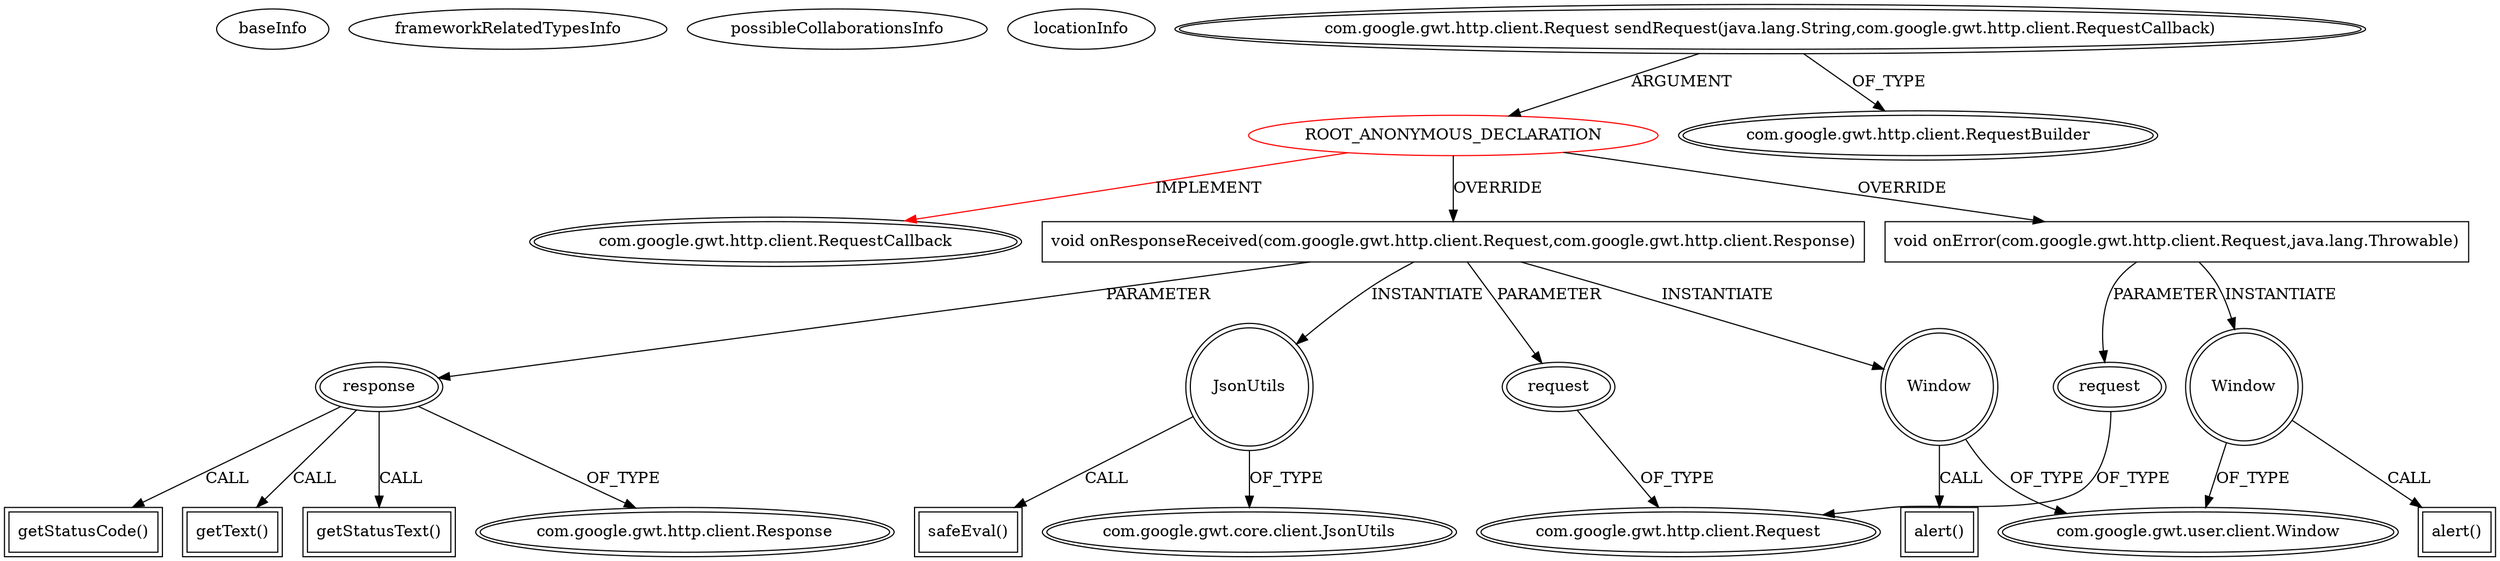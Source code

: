 digraph {
baseInfo[graphId=794,category="extension_graph",isAnonymous=true,possibleRelation=false]
frameworkRelatedTypesInfo[0="com.google.gwt.http.client.RequestCallback"]
possibleCollaborationsInfo[]
locationInfo[projectName="bahkified-Test",filePath="/bahkified-Test/Test-master/src/main/java/com/blargh/AanP/client/model/Item.java",contextSignature="void addItem(int,main.java.com.blargh.AanP.client.model.Item.ItemCallback)",graphId="794"]
0[label="ROOT_ANONYMOUS_DECLARATION",vertexType="ROOT_ANONYMOUS_DECLARATION",isFrameworkType=false,color=red]
1[label="com.google.gwt.http.client.RequestCallback",vertexType="FRAMEWORK_INTERFACE_TYPE",isFrameworkType=true,peripheries=2]
2[label="com.google.gwt.http.client.Request sendRequest(java.lang.String,com.google.gwt.http.client.RequestCallback)",vertexType="OUTSIDE_CALL",isFrameworkType=true,peripheries=2]
3[label="com.google.gwt.http.client.RequestBuilder",vertexType="FRAMEWORK_CLASS_TYPE",isFrameworkType=true,peripheries=2]
4[label="void onResponseReceived(com.google.gwt.http.client.Request,com.google.gwt.http.client.Response)",vertexType="OVERRIDING_METHOD_DECLARATION",isFrameworkType=false,shape=box]
5[label="request",vertexType="PARAMETER_DECLARATION",isFrameworkType=true,peripheries=2]
6[label="com.google.gwt.http.client.Request",vertexType="FRAMEWORK_CLASS_TYPE",isFrameworkType=true,peripheries=2]
7[label="response",vertexType="PARAMETER_DECLARATION",isFrameworkType=true,peripheries=2]
8[label="com.google.gwt.http.client.Response",vertexType="FRAMEWORK_CLASS_TYPE",isFrameworkType=true,peripheries=2]
10[label="getStatusCode()",vertexType="INSIDE_CALL",isFrameworkType=true,peripheries=2,shape=box]
11[label="JsonUtils",vertexType="VARIABLE_EXPRESION",isFrameworkType=true,peripheries=2,shape=circle]
13[label="com.google.gwt.core.client.JsonUtils",vertexType="FRAMEWORK_CLASS_TYPE",isFrameworkType=true,peripheries=2]
12[label="safeEval()",vertexType="INSIDE_CALL",isFrameworkType=true,peripheries=2,shape=box]
15[label="getText()",vertexType="INSIDE_CALL",isFrameworkType=true,peripheries=2,shape=box]
16[label="Window",vertexType="VARIABLE_EXPRESION",isFrameworkType=true,peripheries=2,shape=circle]
18[label="com.google.gwt.user.client.Window",vertexType="FRAMEWORK_CLASS_TYPE",isFrameworkType=true,peripheries=2]
17[label="alert()",vertexType="INSIDE_CALL",isFrameworkType=true,peripheries=2,shape=box]
20[label="getStatusText()",vertexType="INSIDE_CALL",isFrameworkType=true,peripheries=2,shape=box]
21[label="void onError(com.google.gwt.http.client.Request,java.lang.Throwable)",vertexType="OVERRIDING_METHOD_DECLARATION",isFrameworkType=false,shape=box]
22[label="request",vertexType="PARAMETER_DECLARATION",isFrameworkType=true,peripheries=2]
24[label="Window",vertexType="VARIABLE_EXPRESION",isFrameworkType=true,peripheries=2,shape=circle]
25[label="alert()",vertexType="INSIDE_CALL",isFrameworkType=true,peripheries=2,shape=box]
0->1[label="IMPLEMENT",color=red]
2->0[label="ARGUMENT"]
2->3[label="OF_TYPE"]
0->4[label="OVERRIDE"]
5->6[label="OF_TYPE"]
4->5[label="PARAMETER"]
7->8[label="OF_TYPE"]
4->7[label="PARAMETER"]
7->10[label="CALL"]
4->11[label="INSTANTIATE"]
11->13[label="OF_TYPE"]
11->12[label="CALL"]
7->15[label="CALL"]
4->16[label="INSTANTIATE"]
16->18[label="OF_TYPE"]
16->17[label="CALL"]
7->20[label="CALL"]
0->21[label="OVERRIDE"]
22->6[label="OF_TYPE"]
21->22[label="PARAMETER"]
21->24[label="INSTANTIATE"]
24->18[label="OF_TYPE"]
24->25[label="CALL"]
}
